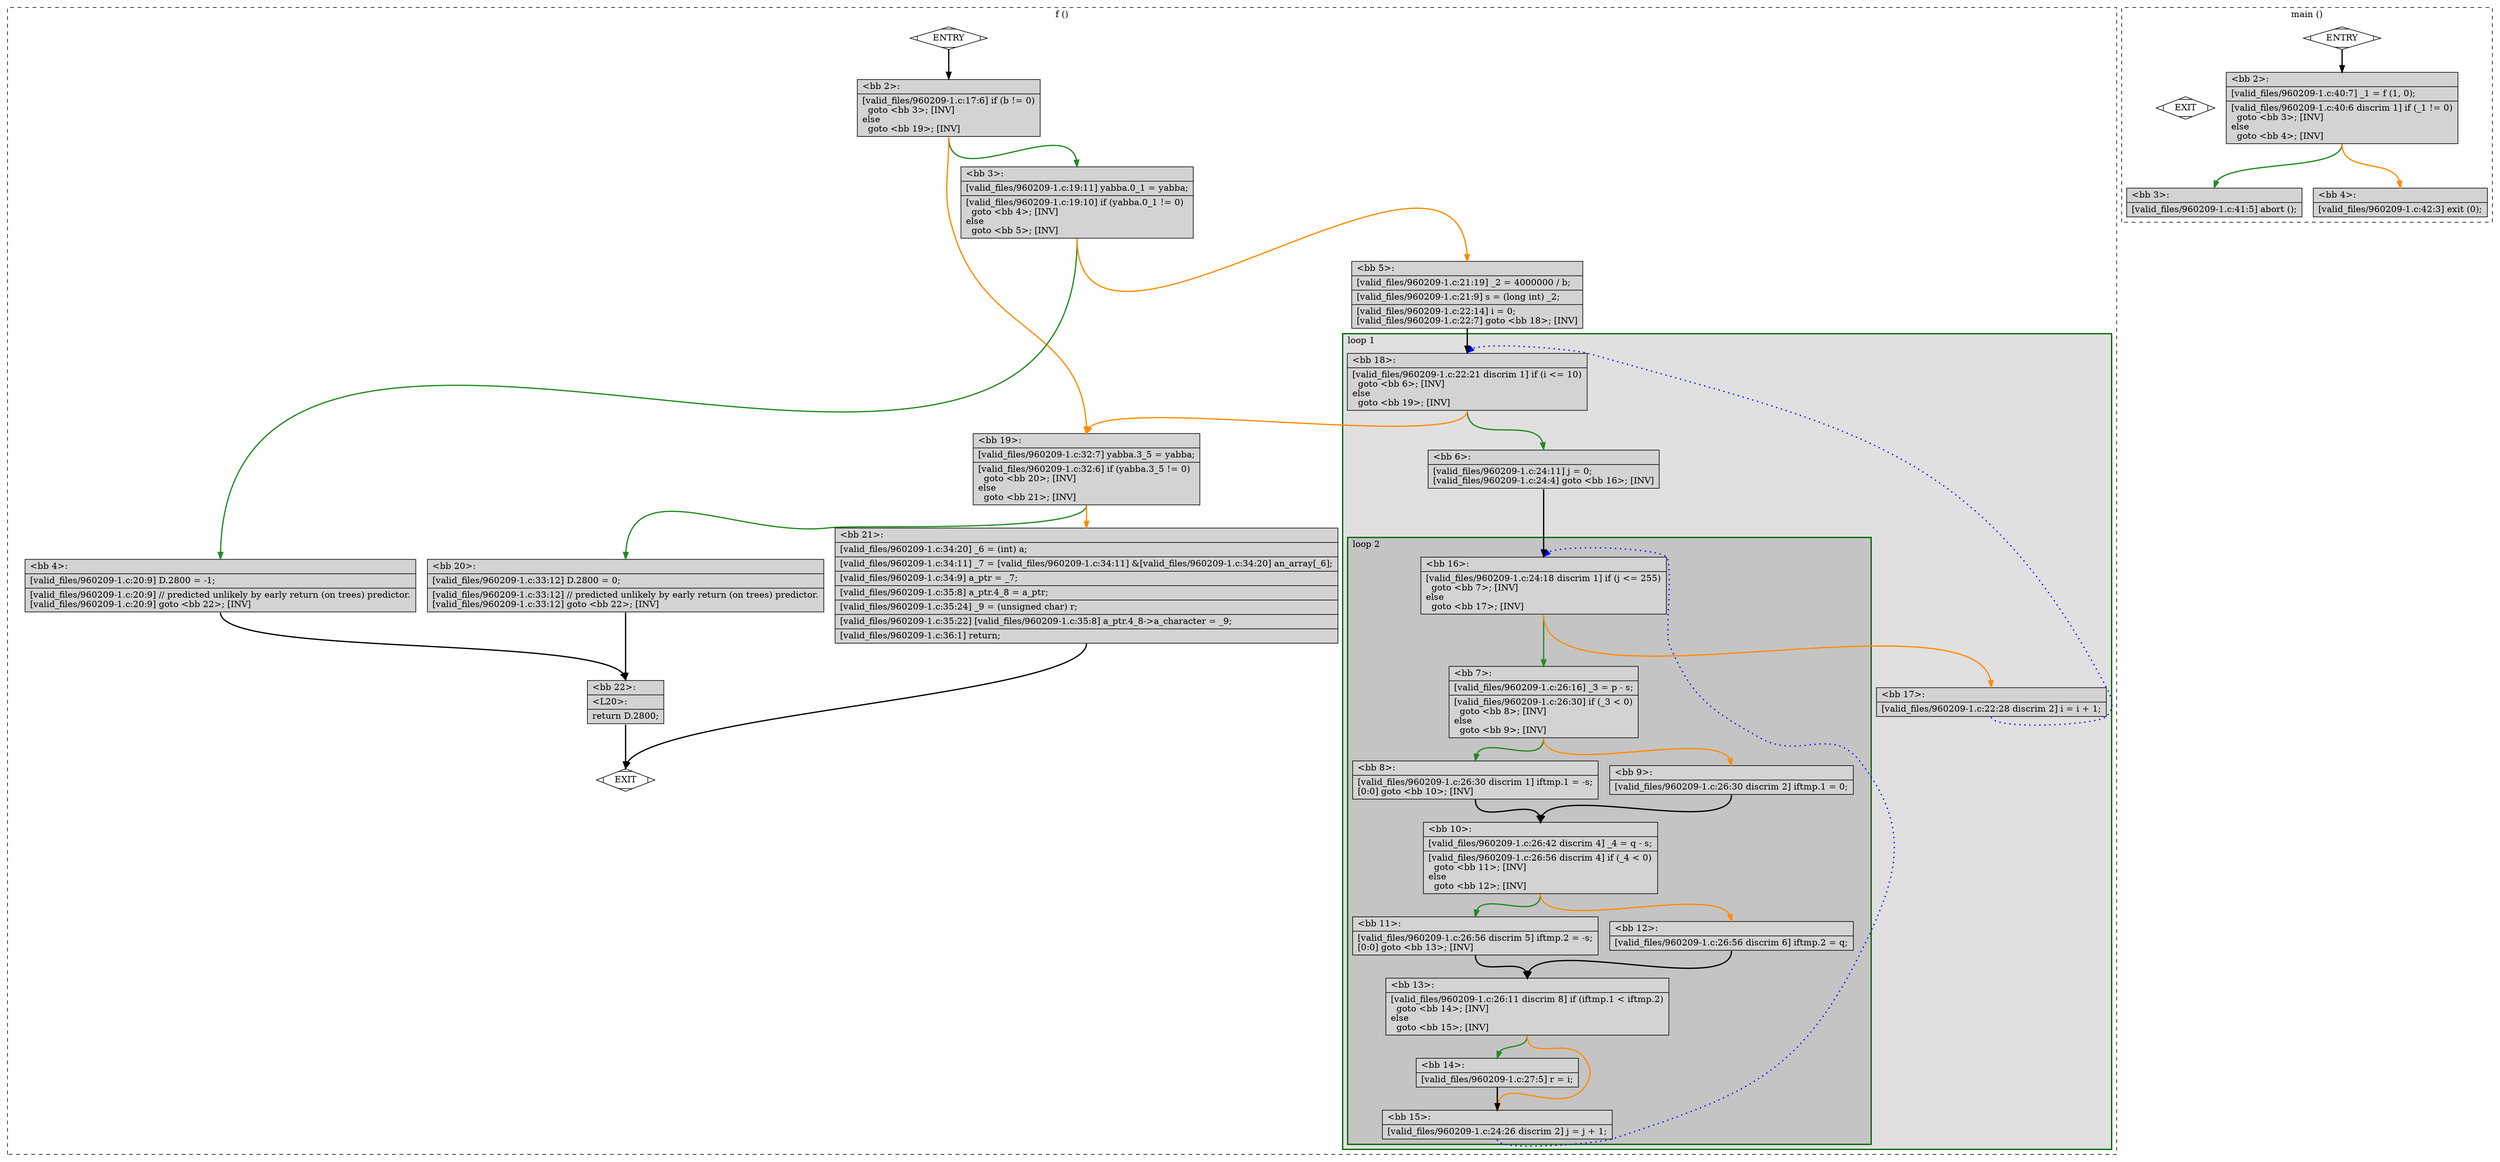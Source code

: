 digraph "a-960209-1.c.015t.cfg" {
overlap=false;
subgraph "cluster_f" {
	style="dashed";
	color="black";
	label="f ()";
	subgraph cluster_0_1 {
	style="filled";
	color="darkgreen";
	fillcolor="grey88";
	label="loop 1";
	labeljust=l;
	penwidth=2;
	subgraph cluster_0_2 {
	style="filled";
	color="darkgreen";
	fillcolor="grey77";
	label="loop 2";
	labeljust=l;
	penwidth=2;
	fn_0_basic_block_16 [shape=record,style=filled,fillcolor=lightgrey,label="{\<bb\ 16\>:\l\
|[valid_files/960209-1.c:24:18\ discrim\ 1]\ if\ (j\ \<=\ 255)\l\
\ \ goto\ \<bb\ 7\>;\ [INV]\l\
else\l\
\ \ goto\ \<bb\ 17\>;\ [INV]\l\
}"];

	fn_0_basic_block_7 [shape=record,style=filled,fillcolor=lightgrey,label="{\<bb\ 7\>:\l\
|[valid_files/960209-1.c:26:16]\ _3\ =\ p\ -\ s;\l\
|[valid_files/960209-1.c:26:30]\ if\ (_3\ \<\ 0)\l\
\ \ goto\ \<bb\ 8\>;\ [INV]\l\
else\l\
\ \ goto\ \<bb\ 9\>;\ [INV]\l\
}"];

	fn_0_basic_block_8 [shape=record,style=filled,fillcolor=lightgrey,label="{\<bb\ 8\>:\l\
|[valid_files/960209-1.c:26:30\ discrim\ 1]\ iftmp.1\ =\ -s;\l\
[0:0]\ goto\ \<bb\ 10\>;\ [INV]\l\
}"];

	fn_0_basic_block_9 [shape=record,style=filled,fillcolor=lightgrey,label="{\<bb\ 9\>:\l\
|[valid_files/960209-1.c:26:30\ discrim\ 2]\ iftmp.1\ =\ 0;\l\
}"];

	fn_0_basic_block_10 [shape=record,style=filled,fillcolor=lightgrey,label="{\<bb\ 10\>:\l\
|[valid_files/960209-1.c:26:42\ discrim\ 4]\ _4\ =\ q\ -\ s;\l\
|[valid_files/960209-1.c:26:56\ discrim\ 4]\ if\ (_4\ \<\ 0)\l\
\ \ goto\ \<bb\ 11\>;\ [INV]\l\
else\l\
\ \ goto\ \<bb\ 12\>;\ [INV]\l\
}"];

	fn_0_basic_block_11 [shape=record,style=filled,fillcolor=lightgrey,label="{\<bb\ 11\>:\l\
|[valid_files/960209-1.c:26:56\ discrim\ 5]\ iftmp.2\ =\ -s;\l\
[0:0]\ goto\ \<bb\ 13\>;\ [INV]\l\
}"];

	fn_0_basic_block_12 [shape=record,style=filled,fillcolor=lightgrey,label="{\<bb\ 12\>:\l\
|[valid_files/960209-1.c:26:56\ discrim\ 6]\ iftmp.2\ =\ q;\l\
}"];

	fn_0_basic_block_13 [shape=record,style=filled,fillcolor=lightgrey,label="{\<bb\ 13\>:\l\
|[valid_files/960209-1.c:26:11\ discrim\ 8]\ if\ (iftmp.1\ \<\ iftmp.2)\l\
\ \ goto\ \<bb\ 14\>;\ [INV]\l\
else\l\
\ \ goto\ \<bb\ 15\>;\ [INV]\l\
}"];

	fn_0_basic_block_14 [shape=record,style=filled,fillcolor=lightgrey,label="{\<bb\ 14\>:\l\
|[valid_files/960209-1.c:27:5]\ r\ =\ i;\l\
}"];

	fn_0_basic_block_15 [shape=record,style=filled,fillcolor=lightgrey,label="{\<bb\ 15\>:\l\
|[valid_files/960209-1.c:24:26\ discrim\ 2]\ j\ =\ j\ +\ 1;\l\
}"];

	}
	fn_0_basic_block_18 [shape=record,style=filled,fillcolor=lightgrey,label="{\<bb\ 18\>:\l\
|[valid_files/960209-1.c:22:21\ discrim\ 1]\ if\ (i\ \<=\ 10)\l\
\ \ goto\ \<bb\ 6\>;\ [INV]\l\
else\l\
\ \ goto\ \<bb\ 19\>;\ [INV]\l\
}"];

	fn_0_basic_block_6 [shape=record,style=filled,fillcolor=lightgrey,label="{\<bb\ 6\>:\l\
|[valid_files/960209-1.c:24:11]\ j\ =\ 0;\l\
[valid_files/960209-1.c:24:4]\ goto\ \<bb\ 16\>;\ [INV]\l\
}"];

	fn_0_basic_block_17 [shape=record,style=filled,fillcolor=lightgrey,label="{\<bb\ 17\>:\l\
|[valid_files/960209-1.c:22:28\ discrim\ 2]\ i\ =\ i\ +\ 1;\l\
}"];

	}
	fn_0_basic_block_0 [shape=Mdiamond,style=filled,fillcolor=white,label="ENTRY"];

	fn_0_basic_block_1 [shape=Mdiamond,style=filled,fillcolor=white,label="EXIT"];

	fn_0_basic_block_2 [shape=record,style=filled,fillcolor=lightgrey,label="{\<bb\ 2\>:\l\
|[valid_files/960209-1.c:17:6]\ if\ (b\ !=\ 0)\l\
\ \ goto\ \<bb\ 3\>;\ [INV]\l\
else\l\
\ \ goto\ \<bb\ 19\>;\ [INV]\l\
}"];

	fn_0_basic_block_3 [shape=record,style=filled,fillcolor=lightgrey,label="{\<bb\ 3\>:\l\
|[valid_files/960209-1.c:19:11]\ yabba.0_1\ =\ yabba;\l\
|[valid_files/960209-1.c:19:10]\ if\ (yabba.0_1\ !=\ 0)\l\
\ \ goto\ \<bb\ 4\>;\ [INV]\l\
else\l\
\ \ goto\ \<bb\ 5\>;\ [INV]\l\
}"];

	fn_0_basic_block_4 [shape=record,style=filled,fillcolor=lightgrey,label="{\<bb\ 4\>:\l\
|[valid_files/960209-1.c:20:9]\ D.2800\ =\ -1;\l\
|[valid_files/960209-1.c:20:9]\ //\ predicted\ unlikely\ by\ early\ return\ (on\ trees)\ predictor.\l\
[valid_files/960209-1.c:20:9]\ goto\ \<bb\ 22\>;\ [INV]\l\
}"];

	fn_0_basic_block_5 [shape=record,style=filled,fillcolor=lightgrey,label="{\<bb\ 5\>:\l\
|[valid_files/960209-1.c:21:19]\ _2\ =\ 4000000\ /\ b;\l\
|[valid_files/960209-1.c:21:9]\ s\ =\ (long\ int)\ _2;\l\
|[valid_files/960209-1.c:22:14]\ i\ =\ 0;\l\
[valid_files/960209-1.c:22:7]\ goto\ \<bb\ 18\>;\ [INV]\l\
}"];

	fn_0_basic_block_19 [shape=record,style=filled,fillcolor=lightgrey,label="{\<bb\ 19\>:\l\
|[valid_files/960209-1.c:32:7]\ yabba.3_5\ =\ yabba;\l\
|[valid_files/960209-1.c:32:6]\ if\ (yabba.3_5\ !=\ 0)\l\
\ \ goto\ \<bb\ 20\>;\ [INV]\l\
else\l\
\ \ goto\ \<bb\ 21\>;\ [INV]\l\
}"];

	fn_0_basic_block_20 [shape=record,style=filled,fillcolor=lightgrey,label="{\<bb\ 20\>:\l\
|[valid_files/960209-1.c:33:12]\ D.2800\ =\ 0;\l\
|[valid_files/960209-1.c:33:12]\ //\ predicted\ unlikely\ by\ early\ return\ (on\ trees)\ predictor.\l\
[valid_files/960209-1.c:33:12]\ goto\ \<bb\ 22\>;\ [INV]\l\
}"];

	fn_0_basic_block_21 [shape=record,style=filled,fillcolor=lightgrey,label="{\<bb\ 21\>:\l\
|[valid_files/960209-1.c:34:20]\ _6\ =\ (int)\ a;\l\
|[valid_files/960209-1.c:34:11]\ _7\ =\ [valid_files/960209-1.c:34:11]\ &[valid_files/960209-1.c:34:20]\ an_array[_6];\l\
|[valid_files/960209-1.c:34:9]\ a_ptr\ =\ _7;\l\
|[valid_files/960209-1.c:35:8]\ a_ptr.4_8\ =\ a_ptr;\l\
|[valid_files/960209-1.c:35:24]\ _9\ =\ (unsigned\ char)\ r;\l\
|[valid_files/960209-1.c:35:22]\ [valid_files/960209-1.c:35:8]\ a_ptr.4_8-\>a_character\ =\ _9;\l\
|[valid_files/960209-1.c:36:1]\ return;\l\
}"];

	fn_0_basic_block_22 [shape=record,style=filled,fillcolor=lightgrey,label="{\<bb\ 22\>:\l\
|\<L20\>:\l\
|return\ D.2800;\l\
}"];

	fn_0_basic_block_0:s -> fn_0_basic_block_2:n [style="solid,bold",color=black,weight=100,constraint=true];
	fn_0_basic_block_2:s -> fn_0_basic_block_3:n [style="solid,bold",color=forestgreen,weight=10,constraint=true];
	fn_0_basic_block_2:s -> fn_0_basic_block_19:n [style="solid,bold",color=darkorange,weight=10,constraint=true];
	fn_0_basic_block_3:s -> fn_0_basic_block_4:n [style="solid,bold",color=forestgreen,weight=10,constraint=true];
	fn_0_basic_block_3:s -> fn_0_basic_block_5:n [style="solid,bold",color=darkorange,weight=10,constraint=true];
	fn_0_basic_block_4:s -> fn_0_basic_block_22:n [style="solid,bold",color=black,weight=100,constraint=true];
	fn_0_basic_block_5:s -> fn_0_basic_block_18:n [style="solid,bold",color=black,weight=100,constraint=true];
	fn_0_basic_block_6:s -> fn_0_basic_block_16:n [style="solid,bold",color=black,weight=100,constraint=true];
	fn_0_basic_block_7:s -> fn_0_basic_block_8:n [style="solid,bold",color=forestgreen,weight=10,constraint=true];
	fn_0_basic_block_7:s -> fn_0_basic_block_9:n [style="solid,bold",color=darkorange,weight=10,constraint=true];
	fn_0_basic_block_8:s -> fn_0_basic_block_10:n [style="solid,bold",color=black,weight=100,constraint=true];
	fn_0_basic_block_9:s -> fn_0_basic_block_10:n [style="solid,bold",color=black,weight=100,constraint=true];
	fn_0_basic_block_10:s -> fn_0_basic_block_11:n [style="solid,bold",color=forestgreen,weight=10,constraint=true];
	fn_0_basic_block_10:s -> fn_0_basic_block_12:n [style="solid,bold",color=darkorange,weight=10,constraint=true];
	fn_0_basic_block_11:s -> fn_0_basic_block_13:n [style="solid,bold",color=black,weight=100,constraint=true];
	fn_0_basic_block_12:s -> fn_0_basic_block_13:n [style="solid,bold",color=black,weight=100,constraint=true];
	fn_0_basic_block_13:s -> fn_0_basic_block_14:n [style="solid,bold",color=forestgreen,weight=10,constraint=true];
	fn_0_basic_block_13:s -> fn_0_basic_block_15:n [style="solid,bold",color=darkorange,weight=10,constraint=true];
	fn_0_basic_block_14:s -> fn_0_basic_block_15:n [style="solid,bold",color=black,weight=100,constraint=true];
	fn_0_basic_block_15:s -> fn_0_basic_block_16:n [style="dotted,bold",color=blue,weight=10,constraint=false];
	fn_0_basic_block_16:s -> fn_0_basic_block_7:n [style="solid,bold",color=forestgreen,weight=10,constraint=true];
	fn_0_basic_block_16:s -> fn_0_basic_block_17:n [style="solid,bold",color=darkorange,weight=10,constraint=true];
	fn_0_basic_block_17:s -> fn_0_basic_block_18:n [style="dotted,bold",color=blue,weight=10,constraint=false];
	fn_0_basic_block_18:s -> fn_0_basic_block_6:n [style="solid,bold",color=forestgreen,weight=10,constraint=true];
	fn_0_basic_block_18:s -> fn_0_basic_block_19:n [style="solid,bold",color=darkorange,weight=10,constraint=true];
	fn_0_basic_block_19:s -> fn_0_basic_block_20:n [style="solid,bold",color=forestgreen,weight=10,constraint=true];
	fn_0_basic_block_19:s -> fn_0_basic_block_21:n [style="solid,bold",color=darkorange,weight=10,constraint=true];
	fn_0_basic_block_20:s -> fn_0_basic_block_22:n [style="solid,bold",color=black,weight=100,constraint=true];
	fn_0_basic_block_21:s -> fn_0_basic_block_1:n [style="solid,bold",color=black,weight=10,constraint=true];
	fn_0_basic_block_22:s -> fn_0_basic_block_1:n [style="solid,bold",color=black,weight=10,constraint=true];
	fn_0_basic_block_0:s -> fn_0_basic_block_1:n [style="invis",constraint=true];
}
subgraph "cluster_main" {
	style="dashed";
	color="black";
	label="main ()";
	fn_1_basic_block_0 [shape=Mdiamond,style=filled,fillcolor=white,label="ENTRY"];

	fn_1_basic_block_1 [shape=Mdiamond,style=filled,fillcolor=white,label="EXIT"];

	fn_1_basic_block_2 [shape=record,style=filled,fillcolor=lightgrey,label="{\<bb\ 2\>:\l\
|[valid_files/960209-1.c:40:7]\ _1\ =\ f\ (1,\ 0);\l\
|[valid_files/960209-1.c:40:6\ discrim\ 1]\ if\ (_1\ !=\ 0)\l\
\ \ goto\ \<bb\ 3\>;\ [INV]\l\
else\l\
\ \ goto\ \<bb\ 4\>;\ [INV]\l\
}"];

	fn_1_basic_block_3 [shape=record,style=filled,fillcolor=lightgrey,label="{\<bb\ 3\>:\l\
|[valid_files/960209-1.c:41:5]\ abort\ ();\l\
}"];

	fn_1_basic_block_4 [shape=record,style=filled,fillcolor=lightgrey,label="{\<bb\ 4\>:\l\
|[valid_files/960209-1.c:42:3]\ exit\ (0);\l\
}"];

	fn_1_basic_block_0:s -> fn_1_basic_block_2:n [style="solid,bold",color=black,weight=100,constraint=true];
	fn_1_basic_block_2:s -> fn_1_basic_block_3:n [style="solid,bold",color=forestgreen,weight=10,constraint=true];
	fn_1_basic_block_2:s -> fn_1_basic_block_4:n [style="solid,bold",color=darkorange,weight=10,constraint=true];
	fn_1_basic_block_0:s -> fn_1_basic_block_1:n [style="invis",constraint=true];
}
}
